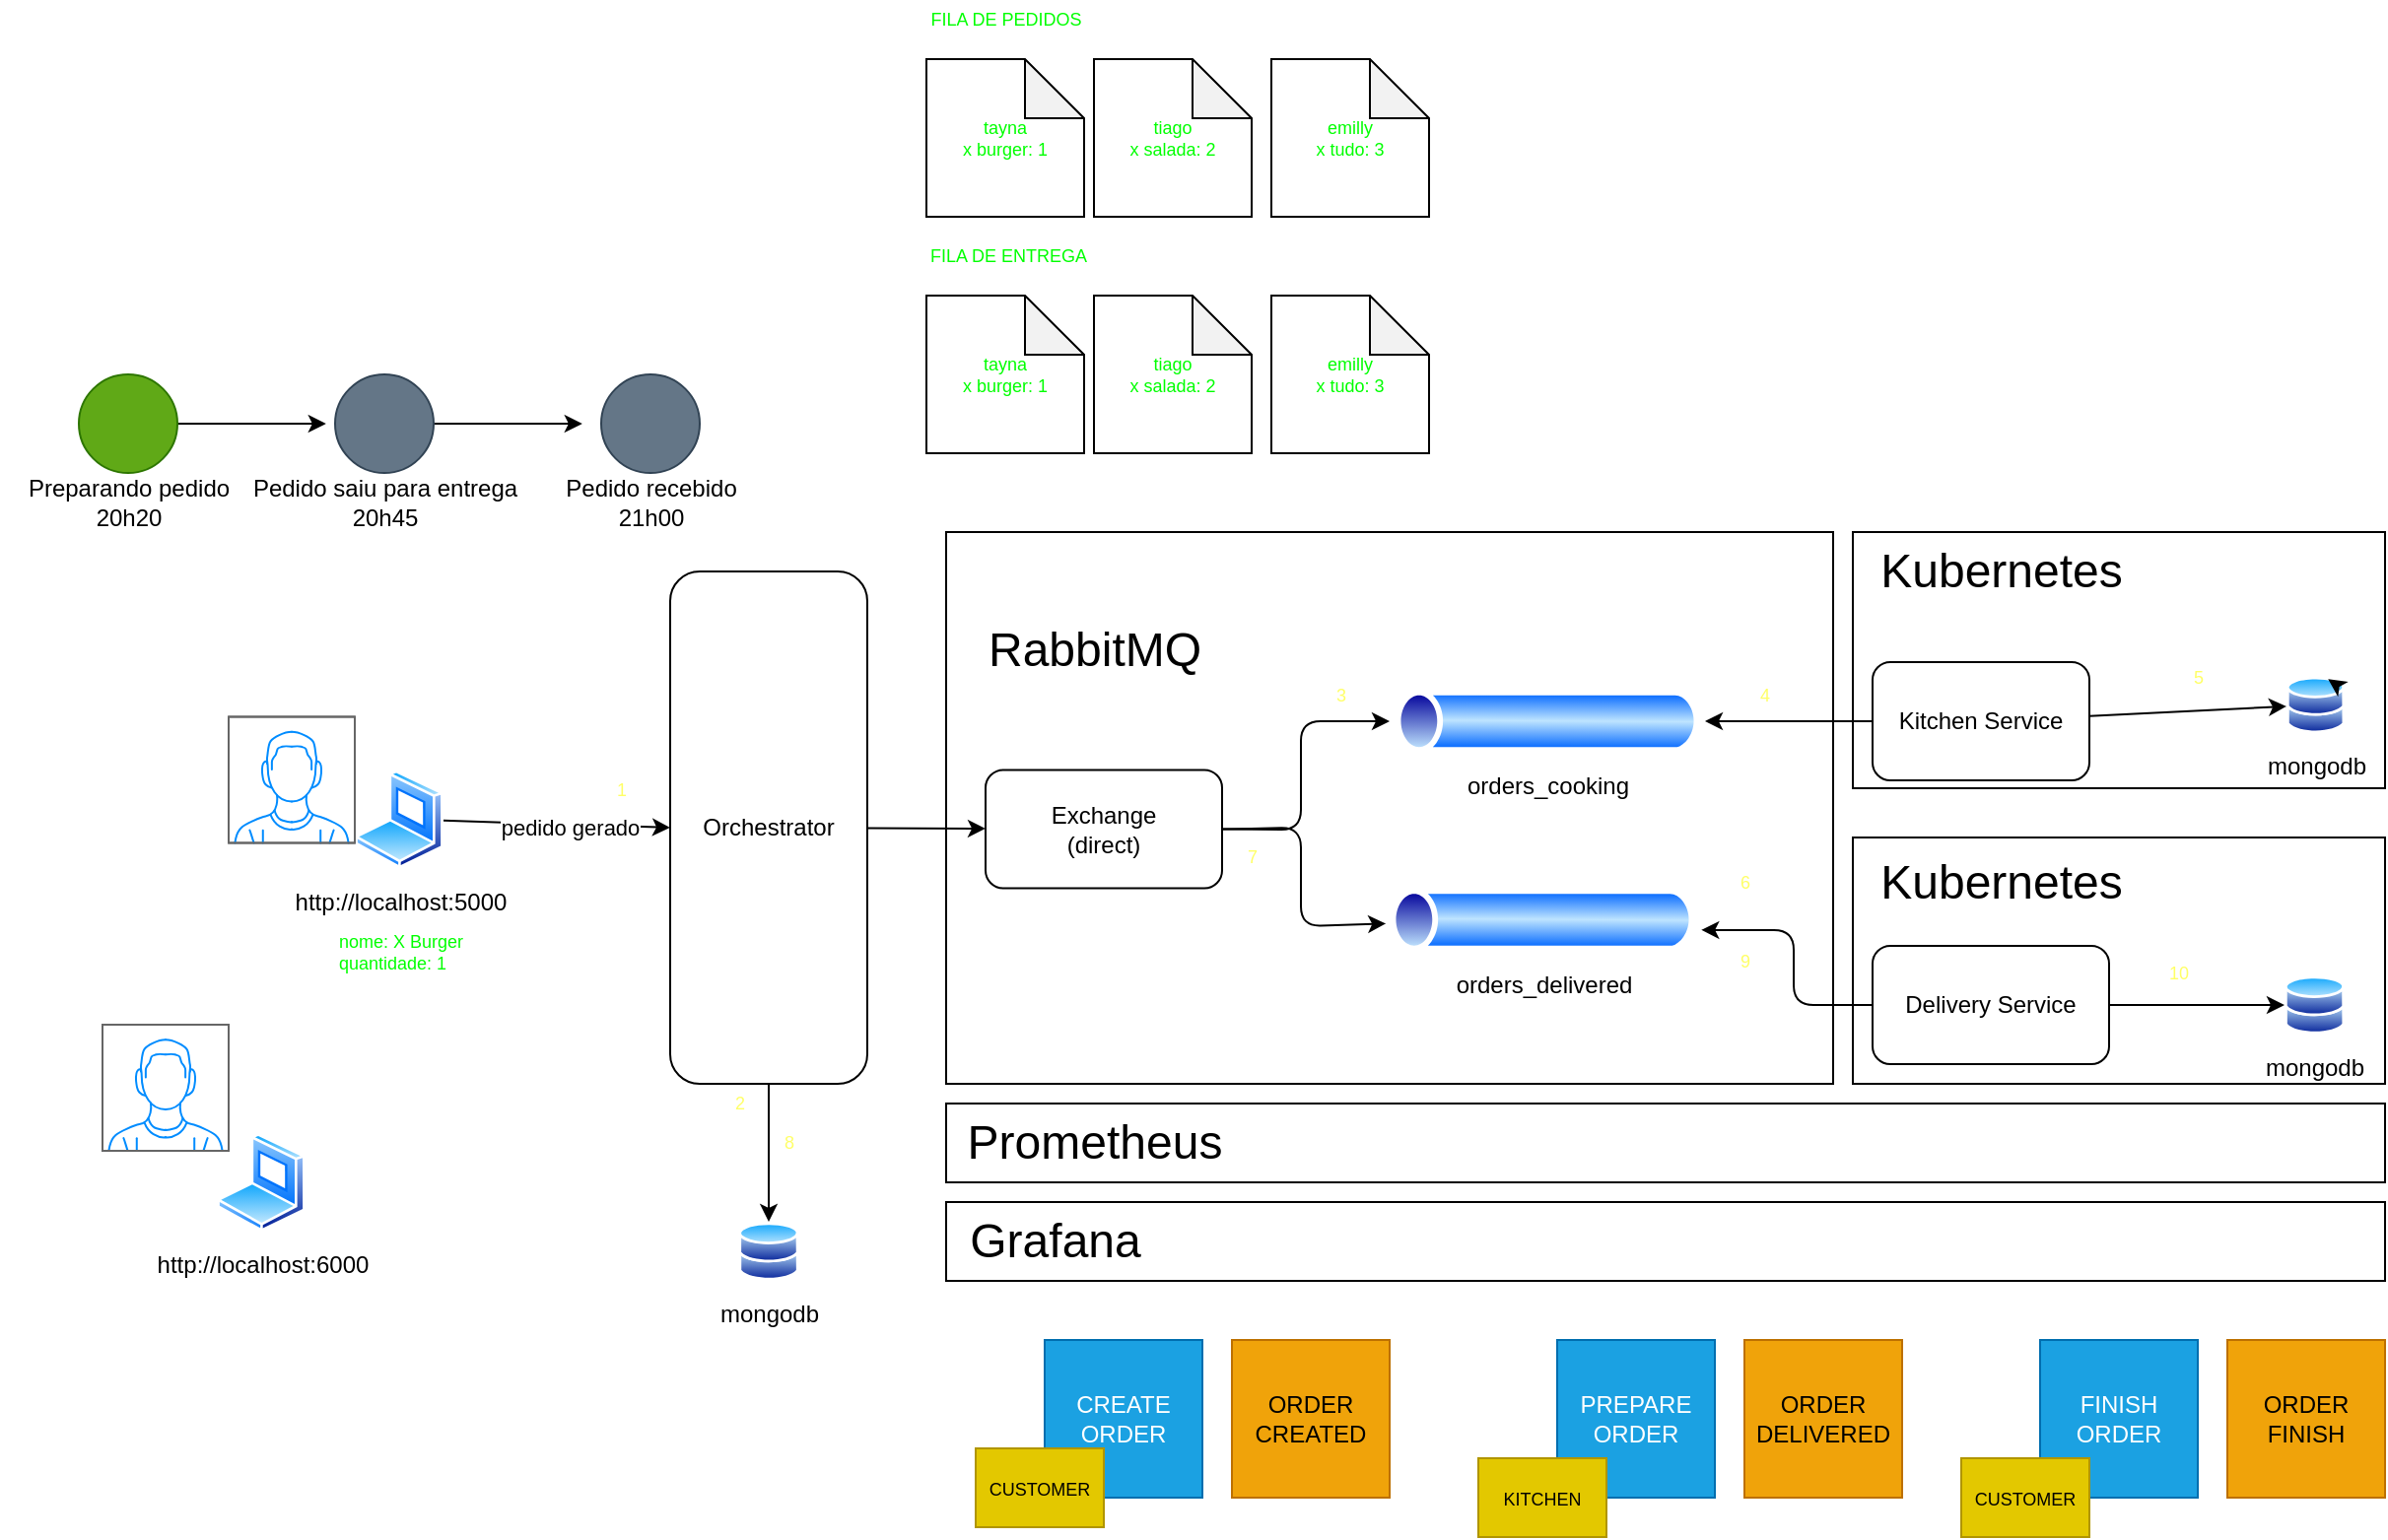 <mxfile>
    <diagram id="kolrVw-c0OGa7ffwcMu9" name="Page-1">
        <mxGraphModel dx="1114" dy="1707" grid="1" gridSize="10" guides="1" tooltips="1" connect="1" arrows="1" fold="1" page="1" pageScale="1" pageWidth="850" pageHeight="1100" math="0" shadow="0">
            <root>
                <mxCell id="0"/>
                <mxCell id="1" parent="0"/>
                <mxCell id="106" value="" style="rounded=0;whiteSpace=wrap;html=1;" parent="1" vertex="1">
                    <mxGeometry x="490" y="260" width="730" height="40" as="geometry"/>
                </mxCell>
                <mxCell id="99" value="" style="rounded=0;whiteSpace=wrap;html=1;" parent="1" vertex="1">
                    <mxGeometry x="950" y="75" width="270" height="125" as="geometry"/>
                </mxCell>
                <mxCell id="100" value="&lt;font style=&quot;font-size: 24px;&quot;&gt;Kubernetes&lt;/font&gt;" style="text;html=1;align=center;verticalAlign=middle;resizable=0;points=[];autosize=1;strokeColor=none;fillColor=none;" parent="1" vertex="1">
                    <mxGeometry x="950" y="77.75" width="150" height="40" as="geometry"/>
                </mxCell>
                <mxCell id="97" value="" style="rounded=0;whiteSpace=wrap;html=1;" parent="1" vertex="1">
                    <mxGeometry x="950" y="-80" width="270" height="130" as="geometry"/>
                </mxCell>
                <mxCell id="96" value="" style="rounded=0;whiteSpace=wrap;html=1;" parent="1" vertex="1">
                    <mxGeometry x="490" y="-80" width="450" height="280" as="geometry"/>
                </mxCell>
                <mxCell id="88" style="edgeStyle=none;html=1;entryX=0;entryY=0.5;entryDx=0;entryDy=0;" parent="1" source="4" target="18" edge="1">
                    <mxGeometry relative="1" as="geometry"/>
                </mxCell>
                <mxCell id="89" value="pedido gerado" style="edgeLabel;html=1;align=center;verticalAlign=middle;resizable=0;points=[];" parent="88" vertex="1" connectable="0">
                    <mxGeometry x="-0.293" y="-2" relative="1" as="geometry">
                        <mxPoint x="23" as="offset"/>
                    </mxGeometry>
                </mxCell>
                <mxCell id="4" value="http://localhost:5000" style="aspect=fixed;perimeter=ellipsePerimeter;html=1;align=center;shadow=0;dashed=0;spacingTop=3;image;image=img/lib/active_directory/laptop_client.svg;" parent="1" vertex="1">
                    <mxGeometry x="190" y="40.75" width="45" height="50" as="geometry"/>
                </mxCell>
                <mxCell id="15" value="orders_cooking" style="aspect=fixed;perimeter=ellipsePerimeter;html=1;align=center;shadow=0;dashed=0;spacingTop=3;image;image=img/lib/active_directory/tunnel.svg;" parent="1" vertex="1">
                    <mxGeometry x="715" width="160" height="32" as="geometry"/>
                </mxCell>
                <mxCell id="41" value="" style="edgeStyle=none;html=1;" parent="1" source="18" target="40" edge="1">
                    <mxGeometry relative="1" as="geometry"/>
                </mxCell>
                <mxCell id="92" style="edgeStyle=none;html=1;entryX=0.5;entryY=0;entryDx=0;entryDy=0;" parent="1" source="18" target="91" edge="1">
                    <mxGeometry relative="1" as="geometry"/>
                </mxCell>
                <mxCell id="18" value="Orchestrator" style="rounded=1;whiteSpace=wrap;html=1;" parent="1" vertex="1">
                    <mxGeometry x="350" y="-60" width="100" height="260" as="geometry"/>
                </mxCell>
                <mxCell id="49" value="" style="edgeStyle=none;html=1;" parent="1" source="28" target="46" edge="1">
                    <mxGeometry relative="1" as="geometry"/>
                </mxCell>
                <mxCell id="148" style="edgeStyle=none;html=1;fontSize=9;exitX=0;exitY=0.5;exitDx=0;exitDy=0;entryX=1;entryY=0.5;entryDx=0;entryDy=0;" parent="1" source="28" target="15" edge="1">
                    <mxGeometry relative="1" as="geometry"/>
                </mxCell>
                <mxCell id="28" value="Kitchen Service" style="rounded=1;whiteSpace=wrap;html=1;" parent="1" vertex="1">
                    <mxGeometry x="960" y="-14" width="110" height="60" as="geometry"/>
                </mxCell>
                <mxCell id="50" value="" style="edgeStyle=none;html=1;" parent="1" source="30" target="47" edge="1">
                    <mxGeometry relative="1" as="geometry"/>
                </mxCell>
                <mxCell id="154" style="edgeStyle=none;html=1;entryX=1.004;entryY=0.662;entryDx=0;entryDy=0;fontSize=9;exitX=0;exitY=0.5;exitDx=0;exitDy=0;entryPerimeter=0;" parent="1" source="30" target="114" edge="1">
                    <mxGeometry relative="1" as="geometry">
                        <Array as="points">
                            <mxPoint x="920" y="160"/>
                            <mxPoint x="920" y="122"/>
                        </Array>
                    </mxGeometry>
                </mxCell>
                <mxCell id="30" value="Delivery Service" style="rounded=1;whiteSpace=wrap;html=1;" parent="1" vertex="1">
                    <mxGeometry x="960" y="130" width="120" height="60" as="geometry"/>
                </mxCell>
                <mxCell id="146" value="" style="edgeStyle=none;html=1;fontSize=9;exitX=1;exitY=0.5;exitDx=0;exitDy=0;" parent="1" source="40" target="114" edge="1">
                    <mxGeometry relative="1" as="geometry">
                        <Array as="points">
                            <mxPoint x="670" y="70"/>
                            <mxPoint x="670" y="120"/>
                        </Array>
                    </mxGeometry>
                </mxCell>
                <mxCell id="147" style="edgeStyle=none;html=1;entryX=0;entryY=0.5;entryDx=0;entryDy=0;fontSize=9;exitX=1;exitY=0.5;exitDx=0;exitDy=0;" parent="1" source="40" target="15" edge="1">
                    <mxGeometry relative="1" as="geometry">
                        <Array as="points">
                            <mxPoint x="670" y="71"/>
                            <mxPoint x="670" y="16"/>
                        </Array>
                    </mxGeometry>
                </mxCell>
                <mxCell id="40" value="Exchange&lt;br&gt;(direct)" style="rounded=1;whiteSpace=wrap;html=1;" parent="1" vertex="1">
                    <mxGeometry x="510" y="40.75" width="120" height="60" as="geometry"/>
                </mxCell>
                <mxCell id="46" value="mongodb" style="aspect=fixed;perimeter=ellipsePerimeter;html=1;align=center;shadow=0;dashed=0;spacingTop=3;image;image=img/lib/active_directory/databases.svg;" parent="1" vertex="1">
                    <mxGeometry x="1170" y="-6.75" width="29.59" height="29" as="geometry"/>
                </mxCell>
                <mxCell id="47" value="mongodb" style="aspect=fixed;perimeter=ellipsePerimeter;html=1;align=center;shadow=0;dashed=0;spacingTop=3;image;image=img/lib/active_directory/databases.svg;" parent="1" vertex="1">
                    <mxGeometry x="1168.98" y="145" width="30.61" height="30" as="geometry"/>
                </mxCell>
                <mxCell id="91" value="mongodb" style="aspect=fixed;perimeter=ellipsePerimeter;html=1;align=center;shadow=0;dashed=0;spacingTop=3;image;image=img/lib/active_directory/databases.svg;" parent="1" vertex="1">
                    <mxGeometry x="384.69" y="270" width="30.62" height="30" as="geometry"/>
                </mxCell>
                <mxCell id="95" value="&lt;font style=&quot;font-size: 24px;&quot;&gt;RabbitMQ&lt;/font&gt;" style="text;html=1;align=center;verticalAlign=middle;resizable=0;points=[];autosize=1;strokeColor=none;fillColor=none;" parent="1" vertex="1">
                    <mxGeometry x="500" y="-40" width="130" height="40" as="geometry"/>
                </mxCell>
                <mxCell id="98" value="&lt;font style=&quot;font-size: 24px;&quot;&gt;Kubernetes&lt;/font&gt;" style="text;html=1;align=center;verticalAlign=middle;resizable=0;points=[];autosize=1;strokeColor=none;fillColor=none;" parent="1" vertex="1">
                    <mxGeometry x="950" y="-80" width="150" height="40" as="geometry"/>
                </mxCell>
                <mxCell id="103" value="" style="rounded=0;whiteSpace=wrap;html=1;" parent="1" vertex="1">
                    <mxGeometry x="490" y="210" width="730" height="40" as="geometry"/>
                </mxCell>
                <mxCell id="104" value="&lt;font style=&quot;font-size: 24px;&quot;&gt;Prometheus&lt;/font&gt;" style="text;html=1;align=center;verticalAlign=middle;resizable=0;points=[];autosize=1;strokeColor=none;fillColor=none;" parent="1" vertex="1">
                    <mxGeometry x="490" y="210" width="150" height="40" as="geometry"/>
                </mxCell>
                <mxCell id="105" value="&lt;font style=&quot;font-size: 24px;&quot;&gt;Grafana&lt;/font&gt;" style="text;html=1;align=center;verticalAlign=middle;resizable=0;points=[];autosize=1;strokeColor=none;fillColor=none;" parent="1" vertex="1">
                    <mxGeometry x="490" y="260" width="110" height="40" as="geometry"/>
                </mxCell>
                <mxCell id="114" value="orders_delivered" style="aspect=fixed;perimeter=ellipsePerimeter;html=1;align=center;shadow=0;dashed=0;spacingTop=3;image;image=img/lib/active_directory/tunnel.svg;" parent="1" vertex="1">
                    <mxGeometry x="712.5" y="100.75" width="160" height="32" as="geometry"/>
                </mxCell>
                <mxCell id="179" value="" style="edgeStyle=none;html=1;fontSize=9;fontColor=#00FF00;" parent="1" source="120" edge="1">
                    <mxGeometry relative="1" as="geometry">
                        <mxPoint x="175.41" y="-135" as="targetPoint"/>
                    </mxGeometry>
                </mxCell>
                <mxCell id="120" value="" style="ellipse;whiteSpace=wrap;html=1;aspect=fixed;fillColor=#60a917;strokeColor=#2D7600;fontColor=#ffffff;" parent="1" vertex="1">
                    <mxGeometry x="50" y="-160" width="50" height="50" as="geometry"/>
                </mxCell>
                <mxCell id="121" value="Preparando pedido&lt;br&gt;20h20" style="text;html=1;align=center;verticalAlign=middle;resizable=0;points=[];autosize=1;strokeColor=none;fillColor=none;" parent="1" vertex="1">
                    <mxGeometry x="10" y="-115" width="130" height="40" as="geometry"/>
                </mxCell>
                <mxCell id="180" style="edgeStyle=none;html=1;fontSize=9;fontColor=#00FF00;" parent="1" source="122" edge="1">
                    <mxGeometry relative="1" as="geometry">
                        <mxPoint x="305.41" y="-135" as="targetPoint"/>
                    </mxGeometry>
                </mxCell>
                <mxCell id="122" value="" style="ellipse;whiteSpace=wrap;html=1;aspect=fixed;fillColor=#647687;fontColor=#ffffff;strokeColor=#314354;" parent="1" vertex="1">
                    <mxGeometry x="180" y="-160" width="50" height="50" as="geometry"/>
                </mxCell>
                <mxCell id="123" value="Pedido saiu para entrega&lt;br&gt;20h45" style="text;html=1;align=center;verticalAlign=middle;resizable=0;points=[];autosize=1;strokeColor=none;fillColor=none;" parent="1" vertex="1">
                    <mxGeometry x="125" y="-115" width="160" height="40" as="geometry"/>
                </mxCell>
                <mxCell id="124" value="" style="ellipse;whiteSpace=wrap;html=1;aspect=fixed;fillColor=#647687;fontColor=#ffffff;strokeColor=#314354;" parent="1" vertex="1">
                    <mxGeometry x="315.0" y="-160" width="50" height="50" as="geometry"/>
                </mxCell>
                <mxCell id="125" value="Pedido recebido&lt;br&gt;21h00" style="text;html=1;align=center;verticalAlign=middle;resizable=0;points=[];autosize=1;strokeColor=none;fillColor=none;" parent="1" vertex="1">
                    <mxGeometry x="285.0" y="-115" width="110" height="40" as="geometry"/>
                </mxCell>
                <mxCell id="127" value="ORDER CREATED" style="whiteSpace=wrap;html=1;aspect=fixed;fillColor=#f0a30a;fontColor=#000000;strokeColor=#BD7000;" parent="1" vertex="1">
                    <mxGeometry x="635" y="330" width="80" height="80" as="geometry"/>
                </mxCell>
                <mxCell id="129" value="ORDER DELIVERED" style="whiteSpace=wrap;html=1;aspect=fixed;fillColor=#f0a30a;fontColor=#000000;strokeColor=#BD7000;" parent="1" vertex="1">
                    <mxGeometry x="895" y="330" width="80" height="80" as="geometry"/>
                </mxCell>
                <mxCell id="130" value="ORDER FINISH" style="whiteSpace=wrap;html=1;aspect=fixed;fillColor=#f0a30a;fontColor=#000000;strokeColor=#BD7000;" parent="1" vertex="1">
                    <mxGeometry x="1140" y="330" width="80" height="80" as="geometry"/>
                </mxCell>
                <mxCell id="131" value="CREATE ORDER" style="whiteSpace=wrap;html=1;aspect=fixed;fillColor=#1ba1e2;fontColor=#ffffff;strokeColor=#006EAF;" parent="1" vertex="1">
                    <mxGeometry x="540" y="330" width="80" height="80" as="geometry"/>
                </mxCell>
                <mxCell id="133" value="PREPARE&lt;br&gt;ORDER" style="whiteSpace=wrap;html=1;aspect=fixed;fillColor=#1ba1e2;fontColor=#ffffff;strokeColor=#006EAF;" parent="1" vertex="1">
                    <mxGeometry x="800" y="330" width="80" height="80" as="geometry"/>
                </mxCell>
                <mxCell id="134" value="FINISH&lt;br&gt;ORDER" style="whiteSpace=wrap;html=1;aspect=fixed;fillColor=#1ba1e2;fontColor=#ffffff;strokeColor=#006EAF;" parent="1" vertex="1">
                    <mxGeometry x="1045" y="330" width="80" height="80" as="geometry"/>
                </mxCell>
                <mxCell id="136" value="&lt;font style=&quot;font-size: 9px;&quot;&gt;CUSTOMER&lt;/font&gt;" style="rounded=0;whiteSpace=wrap;html=1;fillColor=#e3c800;fontColor=#000000;strokeColor=#B09500;" parent="1" vertex="1">
                    <mxGeometry x="505" y="385" width="65" height="40" as="geometry"/>
                </mxCell>
                <mxCell id="138" value="&lt;font style=&quot;font-size: 9px;&quot;&gt;KITCHEN&lt;/font&gt;" style="rounded=0;whiteSpace=wrap;html=1;fillColor=#e3c800;fontColor=#000000;strokeColor=#B09500;" parent="1" vertex="1">
                    <mxGeometry x="760" y="390" width="65" height="40" as="geometry"/>
                </mxCell>
                <mxCell id="140" value="&lt;font style=&quot;font-size: 9px;&quot;&gt;CUSTOMER&lt;/font&gt;" style="rounded=0;whiteSpace=wrap;html=1;fillColor=#e3c800;fontColor=#000000;strokeColor=#B09500;" parent="1" vertex="1">
                    <mxGeometry x="1005" y="390" width="65" height="40" as="geometry"/>
                </mxCell>
                <mxCell id="157" value="3" style="text;html=1;align=center;verticalAlign=middle;resizable=0;points=[];autosize=1;strokeColor=none;fillColor=none;fontSize=9;fontColor=#FFFF66;" parent="1" vertex="1">
                    <mxGeometry x="675" y="-6.75" width="30" height="20" as="geometry"/>
                </mxCell>
                <mxCell id="158" value="4" style="text;html=1;align=center;verticalAlign=middle;resizable=0;points=[];autosize=1;strokeColor=none;fillColor=none;fontSize=9;fontColor=#FFFF66;" parent="1" vertex="1">
                    <mxGeometry x="890" y="-6.75" width="30" height="20" as="geometry"/>
                </mxCell>
                <mxCell id="159" value="6" style="text;html=1;align=center;verticalAlign=middle;resizable=0;points=[];autosize=1;strokeColor=none;fillColor=none;fontSize=9;fontColor=#FFFF66;" parent="1" vertex="1">
                    <mxGeometry x="880" y="87.75" width="30" height="20" as="geometry"/>
                </mxCell>
                <mxCell id="160" value="9" style="text;html=1;align=center;verticalAlign=middle;resizable=0;points=[];autosize=1;strokeColor=none;fillColor=none;fontSize=9;fontColor=#FFFF66;" parent="1" vertex="1">
                    <mxGeometry x="880" y="127.5" width="30" height="20" as="geometry"/>
                </mxCell>
                <mxCell id="161" value="5" style="text;html=1;align=center;verticalAlign=middle;resizable=0;points=[];autosize=1;strokeColor=none;fillColor=none;fontSize=9;fontColor=#FFFF66;" parent="1" vertex="1">
                    <mxGeometry x="1110" y="-15.75" width="30" height="20" as="geometry"/>
                </mxCell>
                <mxCell id="162" value="1" style="text;html=1;align=center;verticalAlign=middle;resizable=0;points=[];autosize=1;strokeColor=none;fillColor=none;fontSize=9;fontColor=#FFFF66;" parent="1" vertex="1">
                    <mxGeometry x="310" y="40.75" width="30" height="20" as="geometry"/>
                </mxCell>
                <mxCell id="163" value="2" style="text;html=1;align=center;verticalAlign=middle;resizable=0;points=[];autosize=1;strokeColor=none;fillColor=none;fontSize=9;fontColor=#FFFF66;" parent="1" vertex="1">
                    <mxGeometry x="370" y="200" width="30" height="20" as="geometry"/>
                </mxCell>
                <mxCell id="164" value="7" style="text;html=1;align=center;verticalAlign=middle;resizable=0;points=[];autosize=1;strokeColor=none;fillColor=none;fontSize=9;fontColor=#FFFF66;" parent="1" vertex="1">
                    <mxGeometry x="630" y="75" width="30" height="20" as="geometry"/>
                </mxCell>
                <mxCell id="165" value="8" style="text;html=1;align=center;verticalAlign=middle;resizable=0;points=[];autosize=1;strokeColor=none;fillColor=none;fontSize=9;fontColor=#FFFF66;" parent="1" vertex="1">
                    <mxGeometry x="395" y="220" width="30" height="20" as="geometry"/>
                </mxCell>
                <mxCell id="166" value="10" style="text;html=1;align=center;verticalAlign=middle;resizable=0;points=[];autosize=1;strokeColor=none;fillColor=none;fontSize=9;fontColor=#FFFF66;" parent="1" vertex="1">
                    <mxGeometry x="1100" y="133.75" width="30" height="20" as="geometry"/>
                </mxCell>
                <mxCell id="167" value="" style="verticalLabelPosition=bottom;shadow=0;dashed=0;align=center;html=1;verticalAlign=top;strokeWidth=1;shape=mxgraph.mockup.containers.userMale;strokeColor=#666666;strokeColor2=#008cff;fontSize=9;fontColor=#FFFF66;" parent="1" vertex="1">
                    <mxGeometry x="126" y="13.75" width="64" height="64" as="geometry"/>
                </mxCell>
                <mxCell id="168" value="nome: X Burger&lt;br&gt;quantidade: 1" style="text;html=1;align=left;verticalAlign=middle;resizable=0;points=[];autosize=1;strokeColor=none;fillColor=none;fontSize=9;fontColor=#00FF00;" parent="1" vertex="1">
                    <mxGeometry x="180" y="112.5" width="90" height="40" as="geometry"/>
                </mxCell>
                <mxCell id="171" value="tayna&lt;br&gt;x burger: 1" style="shape=note;whiteSpace=wrap;html=1;backgroundOutline=1;darkOpacity=0.05;fontSize=9;fontColor=#00FF00;" parent="1" vertex="1">
                    <mxGeometry x="480" y="-320" width="80" height="80" as="geometry"/>
                </mxCell>
                <mxCell id="172" value="tiago&lt;br&gt;x salada: 2" style="shape=note;whiteSpace=wrap;html=1;backgroundOutline=1;darkOpacity=0.05;fontSize=9;fontColor=#00FF00;" parent="1" vertex="1">
                    <mxGeometry x="565" y="-320" width="80" height="80" as="geometry"/>
                </mxCell>
                <mxCell id="173" value="emilly&lt;br&gt;x tudo: 3" style="shape=note;whiteSpace=wrap;html=1;backgroundOutline=1;darkOpacity=0.05;fontSize=9;fontColor=#00FF00;" parent="1" vertex="1">
                    <mxGeometry x="655" y="-320" width="80" height="80" as="geometry"/>
                </mxCell>
                <mxCell id="174" value="FILA DE PEDIDOS" style="text;html=1;align=center;verticalAlign=middle;resizable=0;points=[];autosize=1;strokeColor=none;fillColor=none;fontSize=9;fontColor=#00FF00;" parent="1" vertex="1">
                    <mxGeometry x="470" y="-350" width="100" height="20" as="geometry"/>
                </mxCell>
                <mxCell id="175" value="tayna&lt;br&gt;x burger: 1" style="shape=note;whiteSpace=wrap;html=1;backgroundOutline=1;darkOpacity=0.05;fontSize=9;fontColor=#00FF00;" parent="1" vertex="1">
                    <mxGeometry x="480" y="-200" width="80" height="80" as="geometry"/>
                </mxCell>
                <mxCell id="176" value="tiago&lt;br&gt;x salada: 2" style="shape=note;whiteSpace=wrap;html=1;backgroundOutline=1;darkOpacity=0.05;fontSize=9;fontColor=#00FF00;" parent="1" vertex="1">
                    <mxGeometry x="565" y="-200" width="80" height="80" as="geometry"/>
                </mxCell>
                <mxCell id="177" value="emilly&lt;br&gt;x tudo: 3" style="shape=note;whiteSpace=wrap;html=1;backgroundOutline=1;darkOpacity=0.05;fontSize=9;fontColor=#00FF00;" parent="1" vertex="1">
                    <mxGeometry x="655" y="-200" width="80" height="80" as="geometry"/>
                </mxCell>
                <mxCell id="178" value="FILA DE ENTREGA&amp;nbsp;" style="text;html=1;align=left;verticalAlign=middle;resizable=0;points=[];autosize=1;strokeColor=none;fillColor=none;fontSize=9;fontColor=#00FF00;" parent="1" vertex="1">
                    <mxGeometry x="480" y="-230" width="110" height="20" as="geometry"/>
                </mxCell>
                <mxCell id="185" style="edgeStyle=none;html=1;exitX=1;exitY=0;exitDx=0;exitDy=0;entryX=0.75;entryY=0;entryDx=0;entryDy=0;fontSize=9;fontColor=#00FF00;" parent="1" source="46" target="46" edge="1">
                    <mxGeometry relative="1" as="geometry"/>
                </mxCell>
                <mxCell id="186" value="http://localhost:6000" style="aspect=fixed;perimeter=ellipsePerimeter;html=1;align=center;shadow=0;dashed=0;spacingTop=3;image;image=img/lib/active_directory/laptop_client.svg;" parent="1" vertex="1">
                    <mxGeometry x="120" y="225" width="45" height="50" as="geometry"/>
                </mxCell>
                <mxCell id="187" value="" style="verticalLabelPosition=bottom;shadow=0;dashed=0;align=center;html=1;verticalAlign=top;strokeWidth=1;shape=mxgraph.mockup.containers.userMale;strokeColor=#666666;strokeColor2=#008cff;fontSize=9;fontColor=#FFFF66;" parent="1" vertex="1">
                    <mxGeometry x="62" y="170" width="64" height="64" as="geometry"/>
                </mxCell>
            </root>
        </mxGraphModel>
    </diagram>
</mxfile>
